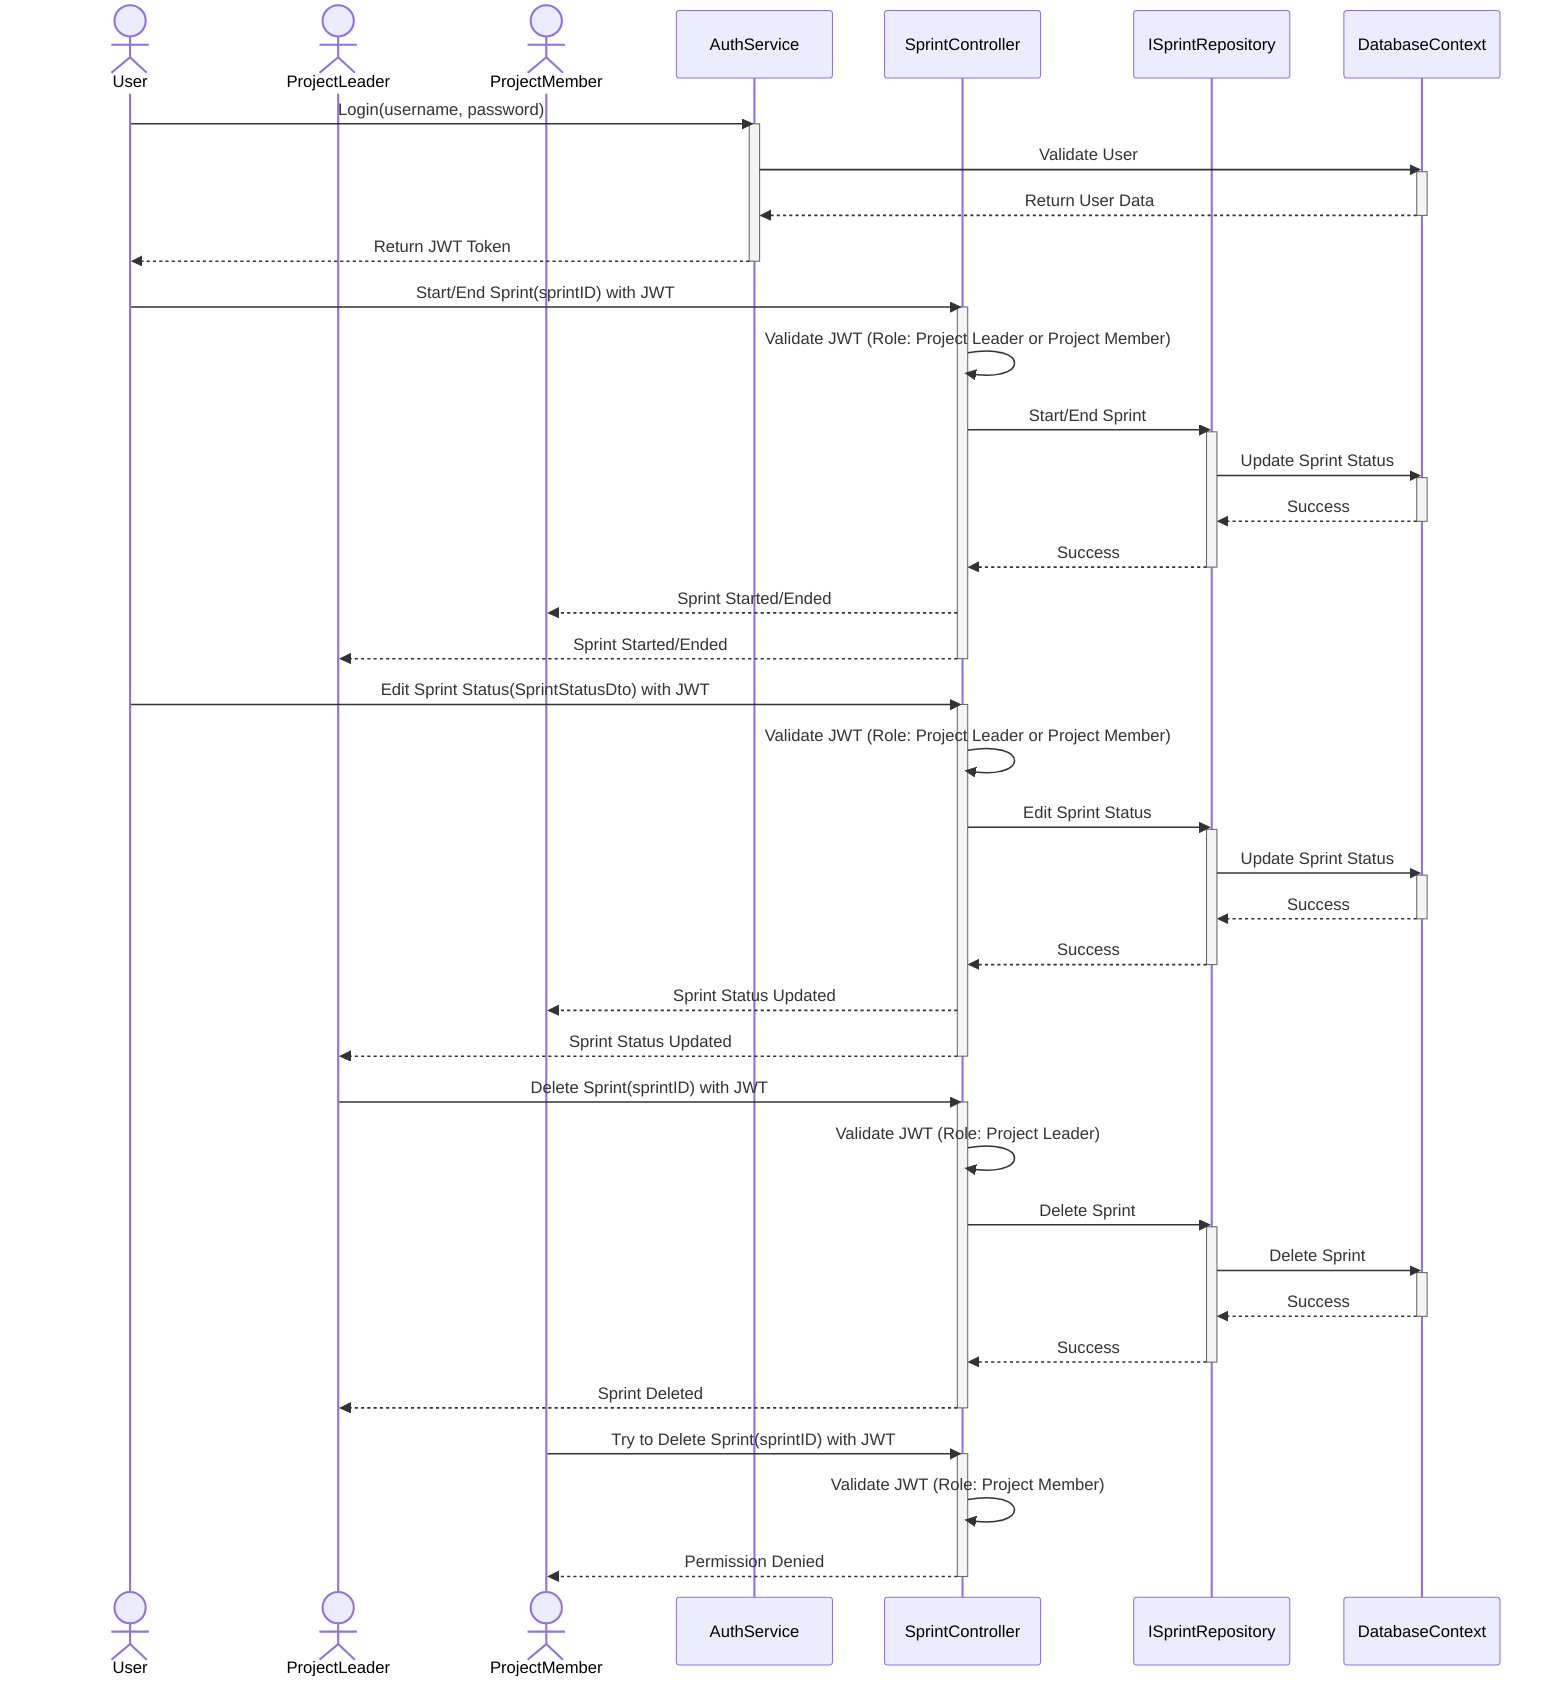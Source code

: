 sequenceDiagram
    actor User
    actor ProjectLeader
    actor ProjectMember
    participant AuthService
    participant SprintController
    participant ISprintRepository
    participant DatabaseContext

    %% Login Process for 
    User->>AuthService: Login(username, password)
    activate AuthService
    AuthService->>DatabaseContext: Validate User
    activate DatabaseContext
    DatabaseContext-->>AuthService: Return User Data
    deactivate DatabaseContext
    AuthService-->>User: Return JWT Token
    deactivate AuthService

    %% Project Member or Project Leader Starts/Ends Sprint
    User->>SprintController: Start/End Sprint(sprintID) with JWT
    activate SprintController
    SprintController->>SprintController: Validate JWT (Role: Project Leader or Project Member)
    SprintController->>ISprintRepository: Start/End Sprint
    activate ISprintRepository
    ISprintRepository->>DatabaseContext: Update Sprint Status
    activate DatabaseContext
    DatabaseContext-->>ISprintRepository: Success
    deactivate DatabaseContext
    ISprintRepository-->>SprintController: Success
    deactivate ISprintRepository
    SprintController-->>ProjectMember: Sprint Started/Ended
    SprintController-->>ProjectLeader: Sprint Started/Ended
    deactivate SprintController


    %% Project Member or Project Leader Edits Sprint Status
    User->>SprintController: Edit Sprint Status(SprintStatusDto) with JWT
    activate SprintController
    SprintController->>SprintController: Validate JWT (Role: Project Leader or Project Member)
    SprintController->>ISprintRepository: Edit Sprint Status
    activate ISprintRepository
    ISprintRepository->>DatabaseContext: Update Sprint Status
    activate DatabaseContext
    DatabaseContext-->>ISprintRepository: Success
    deactivate DatabaseContext
    ISprintRepository-->>SprintController: Success
    deactivate ISprintRepository
    SprintController-->>ProjectMember: Sprint Status Updated
    SprintController-->>ProjectLeader: Sprint Status Updated
    deactivate SprintController


    %% Project Leader Deletes Sprint
    ProjectLeader->>SprintController: Delete Sprint(sprintID) with JWT
    activate SprintController
    SprintController->>SprintController: Validate JWT (Role: Project Leader)
    SprintController->>ISprintRepository: Delete Sprint
    activate ISprintRepository
    ISprintRepository->>DatabaseContext: Delete Sprint
    activate DatabaseContext
    DatabaseContext-->>ISprintRepository: Success
    deactivate DatabaseContext
    ISprintRepository-->>SprintController: Success
    deactivate ISprintRepository
    SprintController-->>ProjectLeader: Sprint Deleted
    deactivate SprintController

    %% Project Member Tries to Delete Sprint (Permission Denied)
    ProjectMember->>SprintController: Try to Delete Sprint(sprintID) with JWT
    activate SprintController
    SprintController->>SprintController: Validate JWT (Role: Project Member)
    SprintController-->>ProjectMember: Permission Denied
    deactivate SprintController
